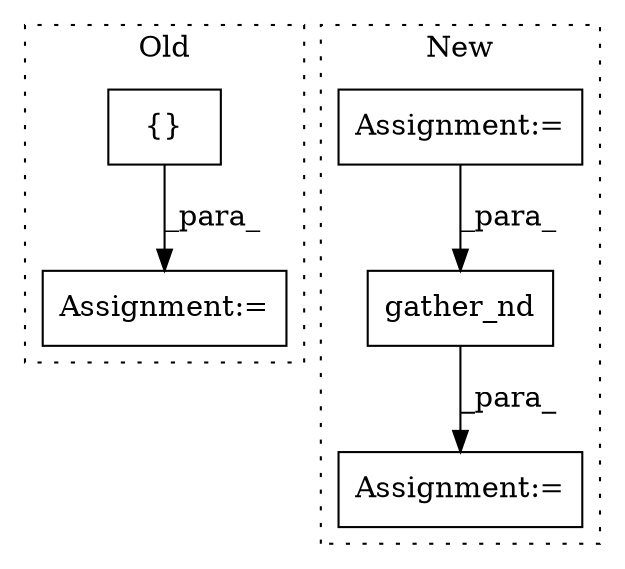 digraph G {
subgraph cluster0 {
1 [label="{}" a="4" s="59335" l="2" shape="box"];
5 [label="Assignment:=" a="7" s="59325" l="1" shape="box"];
label = "Old";
style="dotted";
}
subgraph cluster1 {
2 [label="gather_nd" a="32" s="61314,61350" l="10,1" shape="box"];
3 [label="Assignment:=" a="7" s="60581" l="1" shape="box"];
4 [label="Assignment:=" a="7" s="61302" l="1" shape="box"];
label = "New";
style="dotted";
}
1 -> 5 [label="_para_"];
2 -> 4 [label="_para_"];
3 -> 2 [label="_para_"];
}